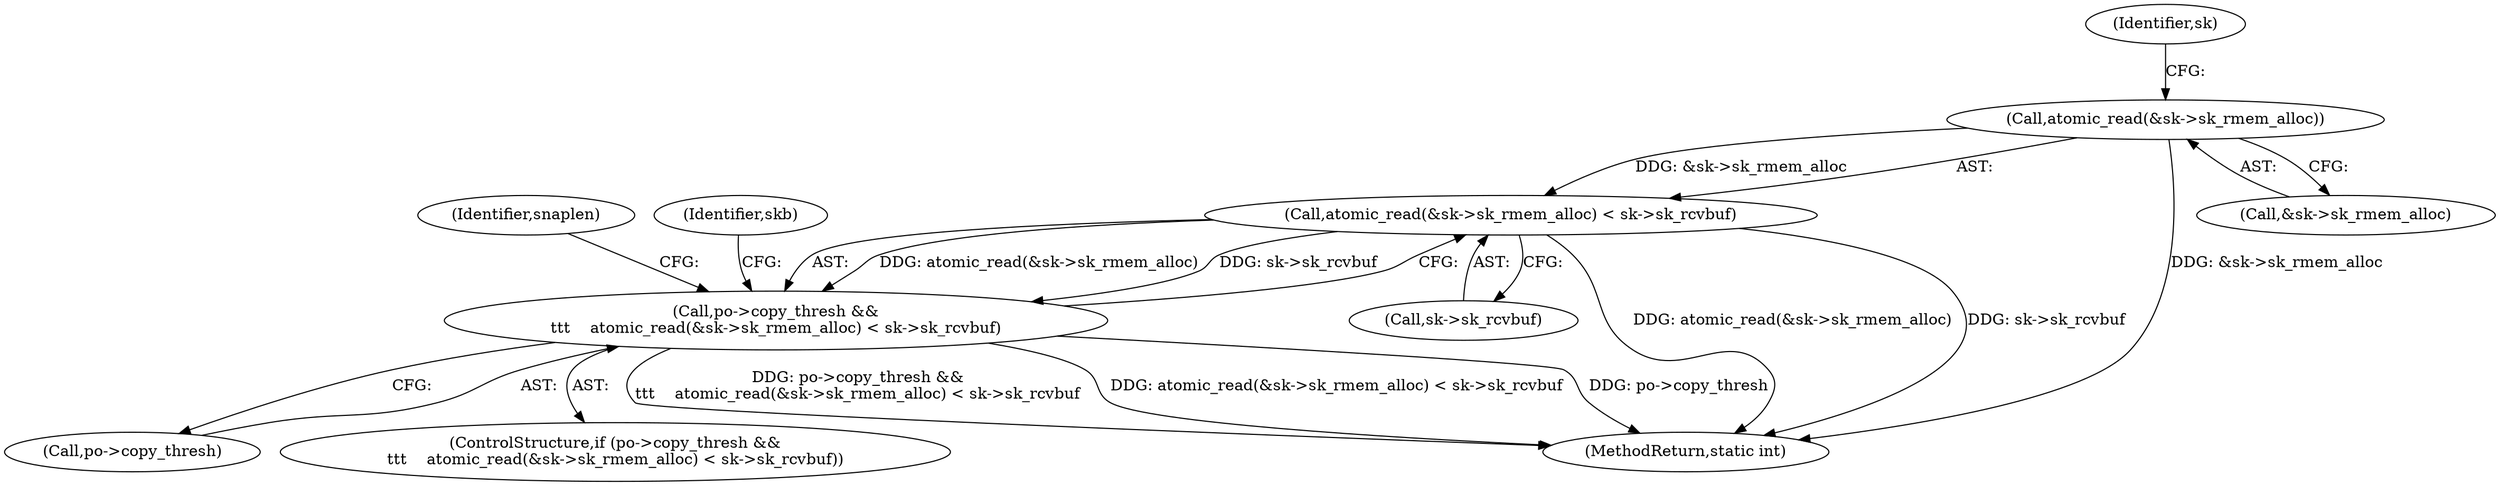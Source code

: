 digraph "0_linux_edbd58be15a957f6a760c4a514cd475217eb97fd@API" {
"1000350" [label="(Call,atomic_read(&sk->sk_rmem_alloc))"];
"1000349" [label="(Call,atomic_read(&sk->sk_rmem_alloc) < sk->sk_rcvbuf)"];
"1000345" [label="(Call,po->copy_thresh &&\n\t\t\t    atomic_read(&sk->sk_rmem_alloc) < sk->sk_rcvbuf)"];
"1000385" [label="(Identifier,snaplen)"];
"1000344" [label="(ControlStructure,if (po->copy_thresh &&\n\t\t\t    atomic_read(&sk->sk_rmem_alloc) < sk->sk_rcvbuf))"];
"1000355" [label="(Call,sk->sk_rcvbuf)"];
"1000361" [label="(Identifier,skb)"];
"1000356" [label="(Identifier,sk)"];
"1000349" [label="(Call,atomic_read(&sk->sk_rmem_alloc) < sk->sk_rcvbuf)"];
"1000345" [label="(Call,po->copy_thresh &&\n\t\t\t    atomic_read(&sk->sk_rmem_alloc) < sk->sk_rcvbuf)"];
"1001022" [label="(MethodReturn,static int)"];
"1000351" [label="(Call,&sk->sk_rmem_alloc)"];
"1000346" [label="(Call,po->copy_thresh)"];
"1000350" [label="(Call,atomic_read(&sk->sk_rmem_alloc))"];
"1000350" -> "1000349"  [label="AST: "];
"1000350" -> "1000351"  [label="CFG: "];
"1000351" -> "1000350"  [label="AST: "];
"1000356" -> "1000350"  [label="CFG: "];
"1000350" -> "1001022"  [label="DDG: &sk->sk_rmem_alloc"];
"1000350" -> "1000349"  [label="DDG: &sk->sk_rmem_alloc"];
"1000349" -> "1000345"  [label="AST: "];
"1000349" -> "1000355"  [label="CFG: "];
"1000355" -> "1000349"  [label="AST: "];
"1000345" -> "1000349"  [label="CFG: "];
"1000349" -> "1001022"  [label="DDG: atomic_read(&sk->sk_rmem_alloc)"];
"1000349" -> "1001022"  [label="DDG: sk->sk_rcvbuf"];
"1000349" -> "1000345"  [label="DDG: atomic_read(&sk->sk_rmem_alloc)"];
"1000349" -> "1000345"  [label="DDG: sk->sk_rcvbuf"];
"1000345" -> "1000344"  [label="AST: "];
"1000345" -> "1000346"  [label="CFG: "];
"1000346" -> "1000345"  [label="AST: "];
"1000361" -> "1000345"  [label="CFG: "];
"1000385" -> "1000345"  [label="CFG: "];
"1000345" -> "1001022"  [label="DDG: atomic_read(&sk->sk_rmem_alloc) < sk->sk_rcvbuf"];
"1000345" -> "1001022"  [label="DDG: po->copy_thresh"];
"1000345" -> "1001022"  [label="DDG: po->copy_thresh &&\n\t\t\t    atomic_read(&sk->sk_rmem_alloc) < sk->sk_rcvbuf"];
}
